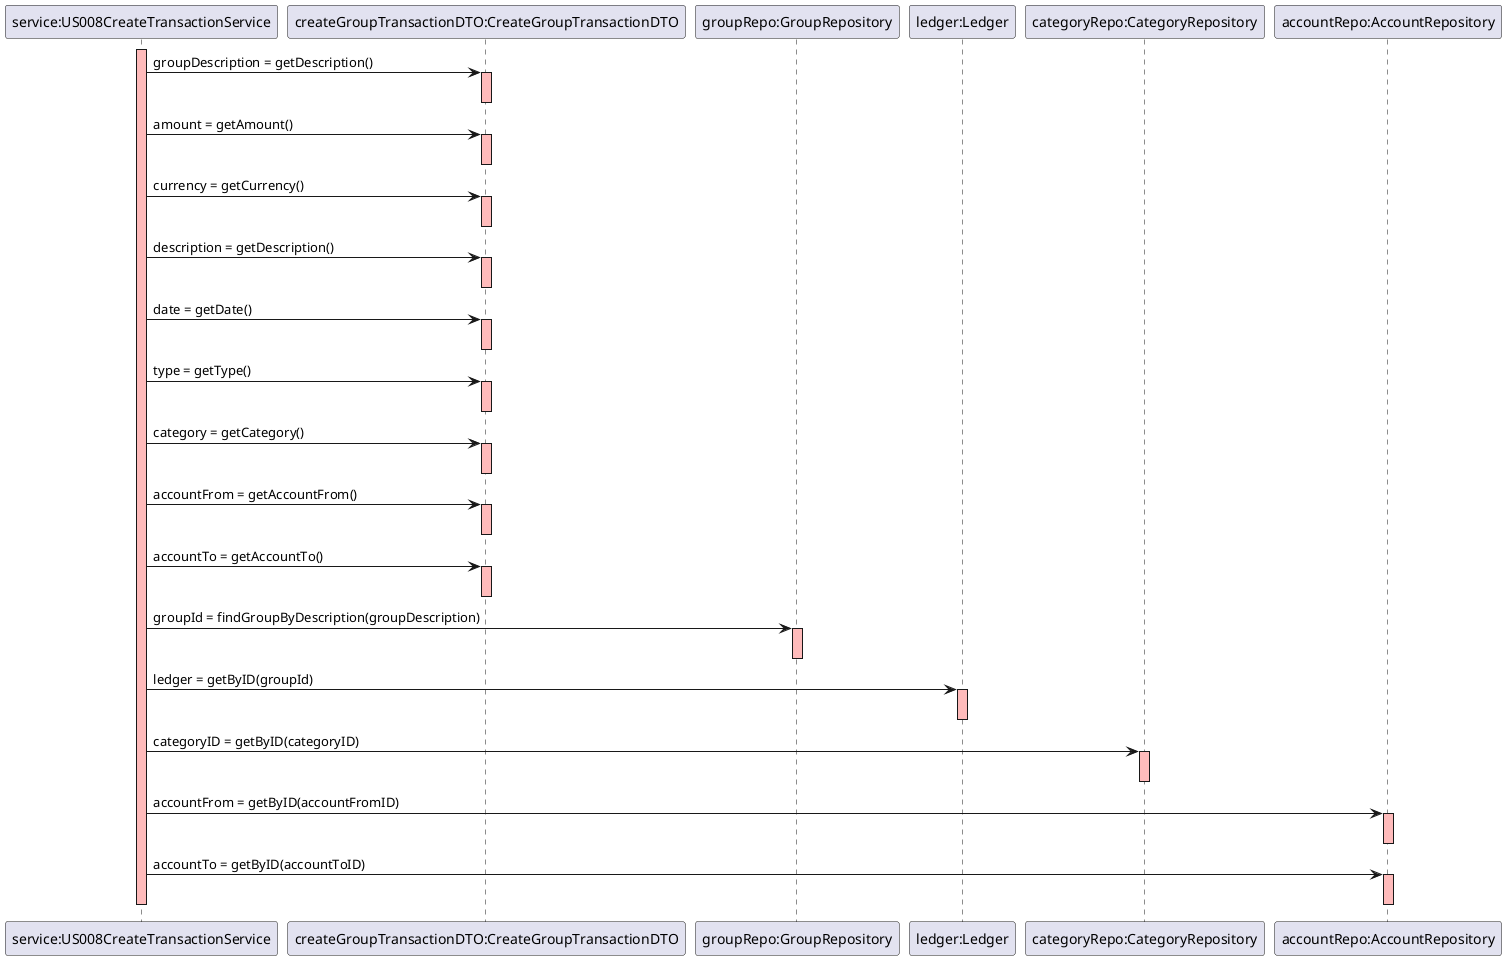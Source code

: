 @startuml

activate "service:US008CreateTransactionService" #FFBBBB
"service:US008CreateTransactionService" -> "createGroupTransactionDTO:CreateGroupTransactionDTO" : groupDescription = getDescription()
activate "createGroupTransactionDTO:CreateGroupTransactionDTO"  #FFBBBB
deactivate "createGroupTransactionDTO:CreateGroupTransactionDTO"

"service:US008CreateTransactionService" -> "createGroupTransactionDTO:CreateGroupTransactionDTO" : amount = getAmount()
activate "createGroupTransactionDTO:CreateGroupTransactionDTO"  #FFBBBB
deactivate "createGroupTransactionDTO:CreateGroupTransactionDTO"

"service:US008CreateTransactionService" -> "createGroupTransactionDTO:CreateGroupTransactionDTO" : currency = getCurrency()
activate "createGroupTransactionDTO:CreateGroupTransactionDTO"  #FFBBBB
deactivate "createGroupTransactionDTO:CreateGroupTransactionDTO"

"service:US008CreateTransactionService" -> "createGroupTransactionDTO:CreateGroupTransactionDTO" : description = getDescription()
activate "createGroupTransactionDTO:CreateGroupTransactionDTO"  #FFBBBB
deactivate "createGroupTransactionDTO:CreateGroupTransactionDTO"

"service:US008CreateTransactionService" -> "createGroupTransactionDTO:CreateGroupTransactionDTO" : date = getDate()
activate "createGroupTransactionDTO:CreateGroupTransactionDTO"  #FFBBBB
deactivate "createGroupTransactionDTO:CreateGroupTransactionDTO"

"service:US008CreateTransactionService" -> "createGroupTransactionDTO:CreateGroupTransactionDTO" : type = getType()
activate "createGroupTransactionDTO:CreateGroupTransactionDTO"  #FFBBBB
deactivate "createGroupTransactionDTO:CreateGroupTransactionDTO"

"service:US008CreateTransactionService" -> "createGroupTransactionDTO:CreateGroupTransactionDTO" : category = getCategory()
activate "createGroupTransactionDTO:CreateGroupTransactionDTO"  #FFBBBB
deactivate "createGroupTransactionDTO:CreateGroupTransactionDTO"

"service:US008CreateTransactionService" -> "createGroupTransactionDTO:CreateGroupTransactionDTO" : accountFrom = getAccountFrom()
activate "createGroupTransactionDTO:CreateGroupTransactionDTO"  #FFBBBB
deactivate "createGroupTransactionDTO:CreateGroupTransactionDTO"

"service:US008CreateTransactionService" -> "createGroupTransactionDTO:CreateGroupTransactionDTO" : accountTo = getAccountTo()
activate "createGroupTransactionDTO:CreateGroupTransactionDTO"  #FFBBBB
deactivate "createGroupTransactionDTO:CreateGroupTransactionDTO"

"service:US008CreateTransactionService" -> "groupRepo:GroupRepository" : groupId = findGroupByDescription(groupDescription)
activate "groupRepo:GroupRepository" #FFBBBB
deactivate "groupRepo:GroupRepository"

"service:US008CreateTransactionService" -> "ledger:Ledger" : ledger = getByID(groupId)
activate "ledger:Ledger" #FFBBBB
deactivate "ledger:Ledger"

"service:US008CreateTransactionService" -> "categoryRepo:CategoryRepository" : categoryID = getByID(categoryID)
activate "categoryRepo:CategoryRepository" #FFBBBB
deactivate "categoryRepo:CategoryRepository"

"service:US008CreateTransactionService" -> "accountRepo:AccountRepository" : accountFrom = getByID(accountFromID)
activate "accountRepo:AccountRepository" #FFBBBB
deactivate "accountRepo:AccountRepository"

"service:US008CreateTransactionService" -> "accountRepo:AccountRepository" : accountTo = getByID(accountToID)
activate "accountRepo:AccountRepository" #FFBBBB
deactivate "accountRepo:AccountRepository"
deactivate "service:US008CreateTransactionService" #FFBBBB

@enduml